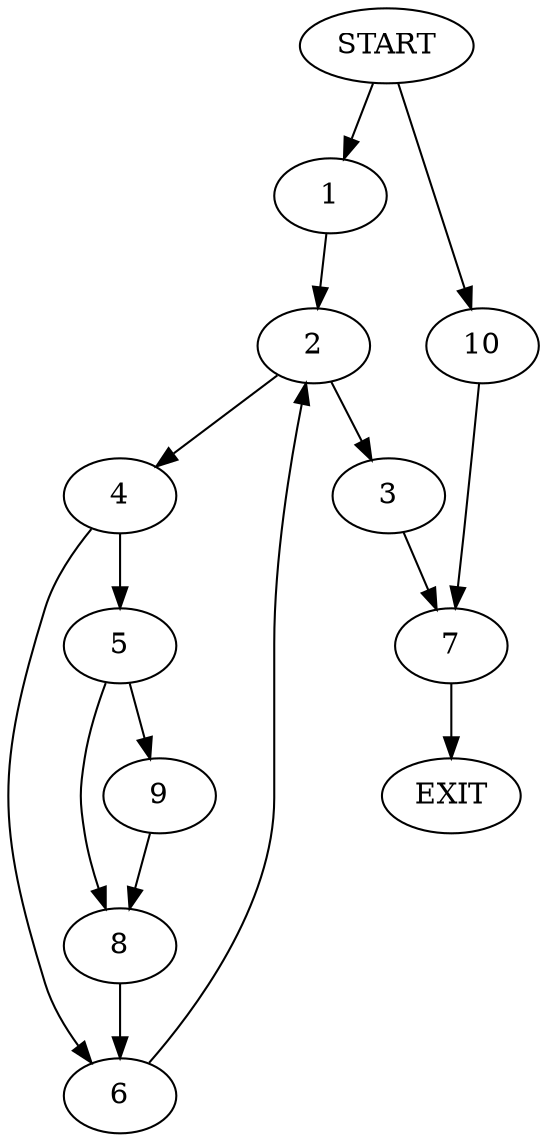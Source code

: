 digraph {
0 [label="START"]
11 [label="EXIT"]
0 -> 1
1 -> 2
2 -> 3
2 -> 4
4 -> 5
4 -> 6
3 -> 7
5 -> 8
5 -> 9
6 -> 2
8 -> 6
9 -> 8
7 -> 11
0 -> 10
10 -> 7
}
